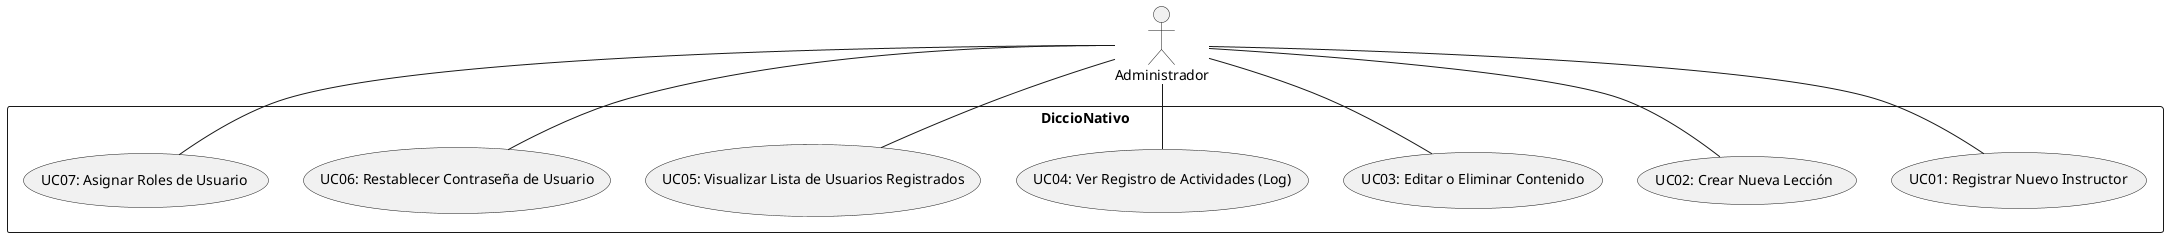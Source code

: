 @startuml
actor "Administrador" as Admin
rectangle DiccioNativo {
    usecase "UC01: Registrar Nuevo Instructor" as UC01
    usecase "UC02: Crear Nueva Lección" as UC02
    usecase "UC03: Editar o Eliminar Contenido" as UC03
    usecase "UC04: Ver Registro de Actividades (Log)" as UC04
    usecase "UC05: Visualizar Lista de Usuarios Registrados" as UC05
    usecase "UC06: Restablecer Contraseña de Usuario" as UC06
    usecase "UC07: Asignar Roles de Usuario" as UC07
}

Admin -- UC01
Admin -- UC02
Admin -- UC03
Admin -- UC04
Admin -- UC05
Admin -- UC06
Admin -- UC07
@enduml

